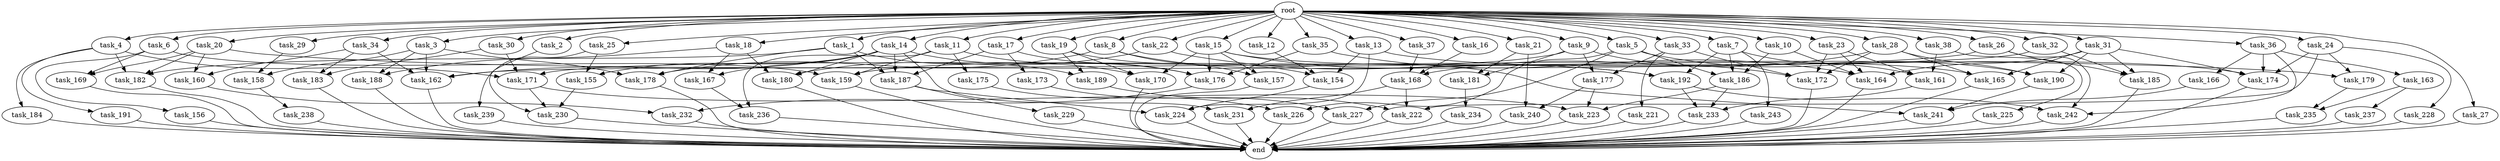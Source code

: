 digraph G {
  root [size="0.000000"];
  task_1 [size="1024.000000"];
  task_2 [size="1024.000000"];
  task_3 [size="1024.000000"];
  task_4 [size="1024.000000"];
  task_5 [size="1024.000000"];
  task_6 [size="1024.000000"];
  task_7 [size="1024.000000"];
  task_8 [size="1024.000000"];
  task_9 [size="1024.000000"];
  task_10 [size="1024.000000"];
  task_11 [size="1024.000000"];
  task_12 [size="1024.000000"];
  task_13 [size="1024.000000"];
  task_14 [size="1024.000000"];
  task_15 [size="1024.000000"];
  task_16 [size="1024.000000"];
  task_17 [size="1024.000000"];
  task_18 [size="1024.000000"];
  task_19 [size="1024.000000"];
  task_20 [size="1024.000000"];
  task_21 [size="1024.000000"];
  task_22 [size="1024.000000"];
  task_23 [size="1024.000000"];
  task_24 [size="1024.000000"];
  task_25 [size="1024.000000"];
  task_26 [size="1024.000000"];
  task_27 [size="1024.000000"];
  task_28 [size="1024.000000"];
  task_29 [size="1024.000000"];
  task_30 [size="1024.000000"];
  task_31 [size="1024.000000"];
  task_32 [size="1024.000000"];
  task_33 [size="1024.000000"];
  task_34 [size="1024.000000"];
  task_35 [size="1024.000000"];
  task_36 [size="1024.000000"];
  task_37 [size="1024.000000"];
  task_38 [size="1024.000000"];
  task_154 [size="558345748480.000000"];
  task_155 [size="1073741824000.000000"];
  task_156 [size="420906795008.000000"];
  task_157 [size="214748364800.000000"];
  task_158 [size="584115552256.000000"];
  task_159 [size="2138893713408.000000"];
  task_160 [size="68719476736.000000"];
  task_161 [size="1005022347264.000000"];
  task_162 [size="1236950581248.000000"];
  task_163 [size="858993459200.000000"];
  task_164 [size="1236950581248.000000"];
  task_165 [size="249108103168.000000"];
  task_166 [size="858993459200.000000"];
  task_167 [size="1554778161152.000000"];
  task_168 [size="1047972020224.000000"];
  task_169 [size="455266533376.000000"];
  task_170 [size="970662608896.000000"];
  task_171 [size="1554778161152.000000"];
  task_172 [size="1168231104512.000000"];
  task_173 [size="77309411328.000000"];
  task_174 [size="1803886264320.000000"];
  task_175 [size="858993459200.000000"];
  task_176 [size="1872605741056.000000"];
  task_177 [size="996432412672.000000"];
  task_178 [size="249108103168.000000"];
  task_179 [size="730144440320.000000"];
  task_180 [size="2250562863104.000000"];
  task_181 [size="996432412672.000000"];
  task_182 [size="807453851648.000000"];
  task_183 [size="584115552256.000000"];
  task_184 [size="695784701952.000000"];
  task_185 [size="652835028992.000000"];
  task_186 [size="1408749273088.000000"];
  task_187 [size="1013612281856.000000"];
  task_188 [size="730144440320.000000"];
  task_189 [size="111669149696.000000"];
  task_190 [size="721554505728.000000"];
  task_191 [size="695784701952.000000"];
  task_192 [size="1322849927168.000000"];
  task_221 [size="137438953472.000000"];
  task_222 [size="1039382085632.000000"];
  task_223 [size="1589137899520.000000"];
  task_224 [size="712964571136.000000"];
  task_225 [size="420906795008.000000"];
  task_226 [size="858993459200.000000"];
  task_227 [size="858993459200.000000"];
  task_228 [size="695784701952.000000"];
  task_229 [size="77309411328.000000"];
  task_230 [size="979252543488.000000"];
  task_231 [size="1168231104512.000000"];
  task_232 [size="1717986918400.000000"];
  task_233 [size="1717986918400.000000"];
  task_234 [size="214748364800.000000"];
  task_235 [size="292057776128.000000"];
  task_236 [size="1073741824000.000000"];
  task_237 [size="77309411328.000000"];
  task_238 [size="695784701952.000000"];
  task_239 [size="214748364800.000000"];
  task_240 [size="446676598784.000000"];
  task_241 [size="970662608896.000000"];
  task_242 [size="1477468749824.000000"];
  task_243 [size="549755813888.000000"];
  end [size="0.000000"];

  root -> task_1 [size="1.000000"];
  root -> task_2 [size="1.000000"];
  root -> task_3 [size="1.000000"];
  root -> task_4 [size="1.000000"];
  root -> task_5 [size="1.000000"];
  root -> task_6 [size="1.000000"];
  root -> task_7 [size="1.000000"];
  root -> task_8 [size="1.000000"];
  root -> task_9 [size="1.000000"];
  root -> task_10 [size="1.000000"];
  root -> task_11 [size="1.000000"];
  root -> task_12 [size="1.000000"];
  root -> task_13 [size="1.000000"];
  root -> task_14 [size="1.000000"];
  root -> task_15 [size="1.000000"];
  root -> task_16 [size="1.000000"];
  root -> task_17 [size="1.000000"];
  root -> task_18 [size="1.000000"];
  root -> task_19 [size="1.000000"];
  root -> task_20 [size="1.000000"];
  root -> task_21 [size="1.000000"];
  root -> task_22 [size="1.000000"];
  root -> task_23 [size="1.000000"];
  root -> task_24 [size="1.000000"];
  root -> task_25 [size="1.000000"];
  root -> task_26 [size="1.000000"];
  root -> task_27 [size="1.000000"];
  root -> task_28 [size="1.000000"];
  root -> task_29 [size="1.000000"];
  root -> task_30 [size="1.000000"];
  root -> task_31 [size="1.000000"];
  root -> task_32 [size="1.000000"];
  root -> task_33 [size="1.000000"];
  root -> task_34 [size="1.000000"];
  root -> task_35 [size="1.000000"];
  root -> task_36 [size="1.000000"];
  root -> task_37 [size="1.000000"];
  root -> task_38 [size="1.000000"];
  task_1 -> task_178 [size="75497472.000000"];
  task_1 -> task_182 [size="75497472.000000"];
  task_1 -> task_187 [size="75497472.000000"];
  task_1 -> task_189 [size="75497472.000000"];
  task_2 -> task_230 [size="411041792.000000"];
  task_3 -> task_158 [size="33554432.000000"];
  task_3 -> task_162 [size="33554432.000000"];
  task_3 -> task_178 [size="33554432.000000"];
  task_3 -> task_188 [size="33554432.000000"];
  task_4 -> task_171 [size="679477248.000000"];
  task_4 -> task_182 [size="679477248.000000"];
  task_4 -> task_184 [size="679477248.000000"];
  task_4 -> task_191 [size="679477248.000000"];
  task_5 -> task_186 [size="536870912.000000"];
  task_5 -> task_190 [size="536870912.000000"];
  task_5 -> task_226 [size="536870912.000000"];
  task_5 -> task_227 [size="536870912.000000"];
  task_6 -> task_156 [size="411041792.000000"];
  task_6 -> task_159 [size="411041792.000000"];
  task_6 -> task_169 [size="411041792.000000"];
  task_7 -> task_161 [size="536870912.000000"];
  task_7 -> task_186 [size="536870912.000000"];
  task_7 -> task_192 [size="536870912.000000"];
  task_7 -> task_243 [size="536870912.000000"];
  task_8 -> task_157 [size="134217728.000000"];
  task_8 -> task_178 [size="134217728.000000"];
  task_8 -> task_241 [size="134217728.000000"];
  task_9 -> task_159 [size="838860800.000000"];
  task_9 -> task_172 [size="838860800.000000"];
  task_9 -> task_177 [size="838860800.000000"];
  task_9 -> task_181 [size="838860800.000000"];
  task_10 -> task_164 [size="301989888.000000"];
  task_10 -> task_186 [size="301989888.000000"];
  task_11 -> task_159 [size="838860800.000000"];
  task_11 -> task_175 [size="838860800.000000"];
  task_11 -> task_176 [size="838860800.000000"];
  task_11 -> task_236 [size="838860800.000000"];
  task_12 -> task_154 [size="301989888.000000"];
  task_13 -> task_154 [size="209715200.000000"];
  task_13 -> task_174 [size="209715200.000000"];
  task_13 -> task_224 [size="209715200.000000"];
  task_14 -> task_155 [size="838860800.000000"];
  task_14 -> task_162 [size="838860800.000000"];
  task_14 -> task_167 [size="838860800.000000"];
  task_14 -> task_170 [size="838860800.000000"];
  task_14 -> task_180 [size="838860800.000000"];
  task_14 -> task_187 [size="838860800.000000"];
  task_14 -> task_231 [size="838860800.000000"];
  task_15 -> task_157 [size="75497472.000000"];
  task_15 -> task_165 [size="75497472.000000"];
  task_15 -> task_170 [size="75497472.000000"];
  task_15 -> task_176 [size="75497472.000000"];
  task_15 -> task_192 [size="75497472.000000"];
  task_16 -> task_168 [size="209715200.000000"];
  task_17 -> task_173 [size="75497472.000000"];
  task_17 -> task_176 [size="75497472.000000"];
  task_17 -> task_187 [size="75497472.000000"];
  task_18 -> task_167 [size="679477248.000000"];
  task_18 -> task_180 [size="679477248.000000"];
  task_18 -> task_188 [size="679477248.000000"];
  task_19 -> task_154 [size="33554432.000000"];
  task_19 -> task_170 [size="33554432.000000"];
  task_19 -> task_189 [size="33554432.000000"];
  task_20 -> task_160 [size="33554432.000000"];
  task_20 -> task_169 [size="33554432.000000"];
  task_20 -> task_179 [size="33554432.000000"];
  task_20 -> task_182 [size="33554432.000000"];
  task_21 -> task_181 [size="134217728.000000"];
  task_21 -> task_240 [size="134217728.000000"];
  task_22 -> task_180 [size="679477248.000000"];
  task_22 -> task_192 [size="679477248.000000"];
  task_23 -> task_161 [size="33554432.000000"];
  task_23 -> task_164 [size="33554432.000000"];
  task_23 -> task_172 [size="33554432.000000"];
  task_24 -> task_174 [size="679477248.000000"];
  task_24 -> task_179 [size="679477248.000000"];
  task_24 -> task_222 [size="679477248.000000"];
  task_24 -> task_228 [size="679477248.000000"];
  task_25 -> task_155 [size="209715200.000000"];
  task_25 -> task_239 [size="209715200.000000"];
  task_26 -> task_162 [size="301989888.000000"];
  task_26 -> task_185 [size="301989888.000000"];
  task_26 -> task_242 [size="301989888.000000"];
  task_27 -> end [size="1.000000"];
  task_28 -> task_165 [size="134217728.000000"];
  task_28 -> task_168 [size="134217728.000000"];
  task_28 -> task_172 [size="134217728.000000"];
  task_28 -> task_190 [size="134217728.000000"];
  task_29 -> task_158 [size="536870912.000000"];
  task_30 -> task_171 [size="536870912.000000"];
  task_30 -> task_183 [size="536870912.000000"];
  task_31 -> task_164 [size="33554432.000000"];
  task_31 -> task_165 [size="33554432.000000"];
  task_31 -> task_174 [size="33554432.000000"];
  task_31 -> task_185 [size="33554432.000000"];
  task_31 -> task_190 [size="33554432.000000"];
  task_32 -> task_171 [size="301989888.000000"];
  task_32 -> task_185 [size="301989888.000000"];
  task_33 -> task_172 [size="134217728.000000"];
  task_33 -> task_177 [size="134217728.000000"];
  task_33 -> task_221 [size="134217728.000000"];
  task_34 -> task_160 [size="33554432.000000"];
  task_34 -> task_162 [size="33554432.000000"];
  task_34 -> task_183 [size="33554432.000000"];
  task_35 -> task_164 [size="838860800.000000"];
  task_35 -> task_176 [size="838860800.000000"];
  task_36 -> task_163 [size="838860800.000000"];
  task_36 -> task_166 [size="838860800.000000"];
  task_36 -> task_174 [size="838860800.000000"];
  task_36 -> task_242 [size="838860800.000000"];
  task_37 -> task_168 [size="679477248.000000"];
  task_38 -> task_161 [size="411041792.000000"];
  task_38 -> task_225 [size="411041792.000000"];
  task_154 -> task_224 [size="411041792.000000"];
  task_155 -> task_230 [size="134217728.000000"];
  task_156 -> end [size="1.000000"];
  task_157 -> end [size="1.000000"];
  task_158 -> task_238 [size="679477248.000000"];
  task_159 -> end [size="1.000000"];
  task_160 -> task_232 [size="838860800.000000"];
  task_161 -> task_233 [size="536870912.000000"];
  task_162 -> end [size="1.000000"];
  task_163 -> task_235 [size="75497472.000000"];
  task_163 -> task_237 [size="75497472.000000"];
  task_164 -> end [size="1.000000"];
  task_165 -> end [size="1.000000"];
  task_166 -> task_241 [size="679477248.000000"];
  task_167 -> task_236 [size="209715200.000000"];
  task_168 -> task_222 [size="301989888.000000"];
  task_168 -> task_231 [size="301989888.000000"];
  task_169 -> end [size="1.000000"];
  task_170 -> end [size="1.000000"];
  task_171 -> task_223 [size="411041792.000000"];
  task_171 -> task_230 [size="411041792.000000"];
  task_172 -> end [size="1.000000"];
  task_173 -> task_227 [size="301989888.000000"];
  task_174 -> end [size="1.000000"];
  task_175 -> task_226 [size="301989888.000000"];
  task_176 -> task_232 [size="838860800.000000"];
  task_177 -> task_223 [size="301989888.000000"];
  task_177 -> task_240 [size="301989888.000000"];
  task_178 -> end [size="1.000000"];
  task_179 -> task_235 [size="209715200.000000"];
  task_180 -> end [size="1.000000"];
  task_181 -> task_234 [size="209715200.000000"];
  task_182 -> end [size="1.000000"];
  task_183 -> end [size="1.000000"];
  task_184 -> end [size="1.000000"];
  task_185 -> end [size="1.000000"];
  task_186 -> task_223 [size="838860800.000000"];
  task_186 -> task_233 [size="838860800.000000"];
  task_187 -> task_224 [size="75497472.000000"];
  task_187 -> task_229 [size="75497472.000000"];
  task_188 -> end [size="1.000000"];
  task_189 -> task_222 [size="33554432.000000"];
  task_190 -> task_241 [size="134217728.000000"];
  task_191 -> end [size="1.000000"];
  task_192 -> task_233 [size="301989888.000000"];
  task_192 -> task_242 [size="301989888.000000"];
  task_221 -> end [size="1.000000"];
  task_222 -> end [size="1.000000"];
  task_223 -> end [size="1.000000"];
  task_224 -> end [size="1.000000"];
  task_225 -> end [size="1.000000"];
  task_226 -> end [size="1.000000"];
  task_227 -> end [size="1.000000"];
  task_228 -> end [size="1.000000"];
  task_229 -> end [size="1.000000"];
  task_230 -> end [size="1.000000"];
  task_231 -> end [size="1.000000"];
  task_232 -> end [size="1.000000"];
  task_233 -> end [size="1.000000"];
  task_234 -> end [size="1.000000"];
  task_235 -> end [size="1.000000"];
  task_236 -> end [size="1.000000"];
  task_237 -> end [size="1.000000"];
  task_238 -> end [size="1.000000"];
  task_239 -> end [size="1.000000"];
  task_240 -> end [size="1.000000"];
  task_241 -> end [size="1.000000"];
  task_242 -> end [size="1.000000"];
  task_243 -> end [size="1.000000"];
}
